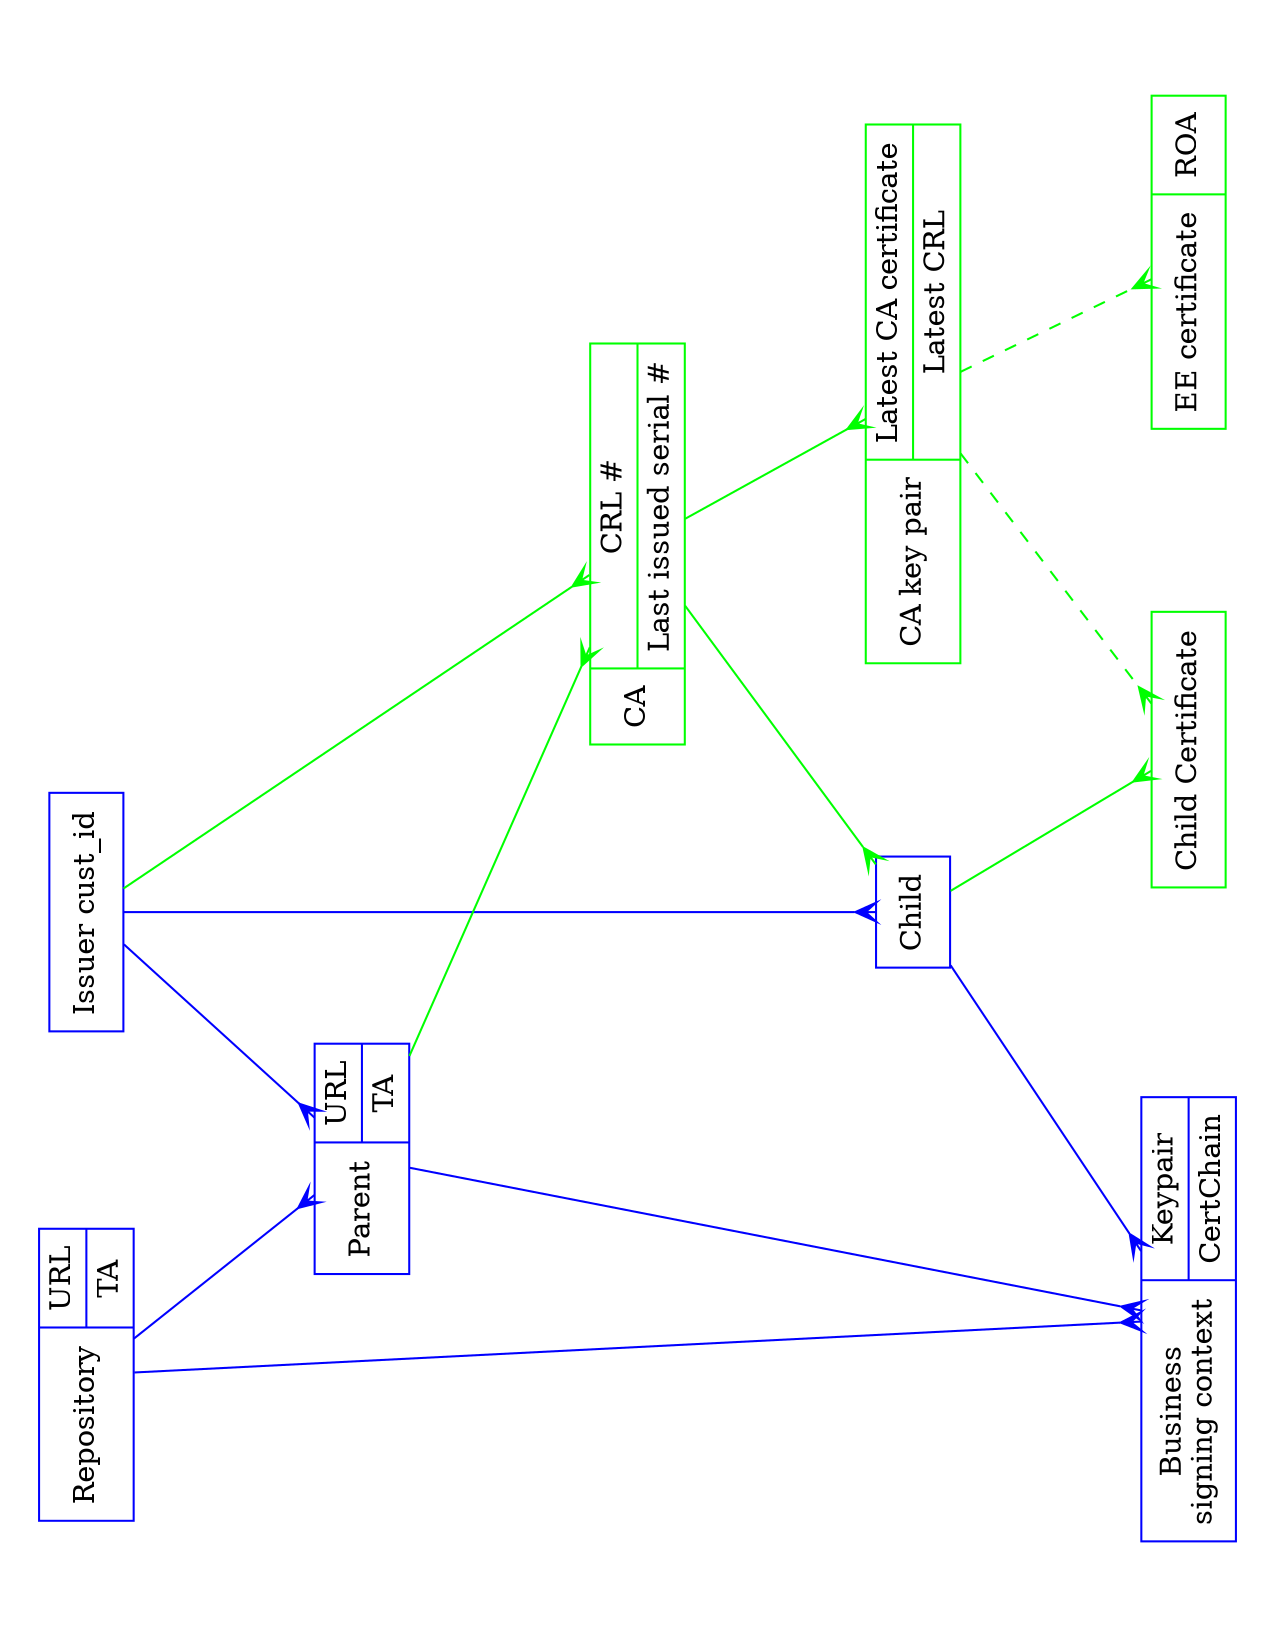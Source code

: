 // $URL$
// $Id$

// This is an attempt to capture
// http://subvert-rpki.hactrn.net/docs/prague-whiteboard-2007-03-22-23:15:01.jpg

// {arrowhead,arrowtail} shapes to use for database object relationships:
//   1-  none
//   m-  crow
// Color code:
//   Blue:  visible in left-right protocol
//   Green: created on the fly

digraph rpki_engine_objects {
	rotate=90;	size="11,8.5";	splines=true;	ratio=fill;
	node		[ shape=record ];

	// Objects visible in left-to-right protocol
	node		[ color=blue ];
	issuer		[ label="Issuer cust_id" ];
	parent		[ label="Parent|{URL|TA}" ];
	repo		[ label="Repository|{URL|TA}" ];
	child		[ label="Child" ];
	biz_sign	[ label="Business\nsigning context|{Keypair|CertChain}" ];

	// Objects created on the fly by the RPKI engine
	node		[ color=green ];
	ca		[ label="CA|{CRL #|Last issued serial #}" ];
	child_cert	[ label="Child Certificate" ];
	ee_cert		[ label="EE certificate|{ROA}" ];
	ca_key_pair	[ label="CA key pair|{Latest CA certificate|Latest CRL}" ];

	// One-many mappings
	edge [ color=blue, arrowtail=none, arrowhead=crow ];
	child -> biz_sign;
	issuer -> child;
	issuer -> parent;
	parent -> biz_sign;
	repo -> biz_sign;
	repo -> parent;

	// Many-many mappings
	edge [ color=green, arrowtail=crow, arrowhead=crow ];
	ca -> child;

	// One-many mappings
	edge [ color=green, arrowtail=none, arrowhead=crow ];
	ca -> ca_key_pair;
	child -> child_cert;
	issuer -> ca;
	parent -> ca;

	// Weird one-many
	edge [ color=green, arrowtail=none, arrowhead=crow, style=dashed ];
	ca_key_pair -> child_cert;
	ca_key_pair -> ee_cert;
}

// Local Variables:
// compile-command: "neato -Tps2 whiteboard-object-model.dot | ps2pdf - whiteboard-object-model.pdf"
// End:
